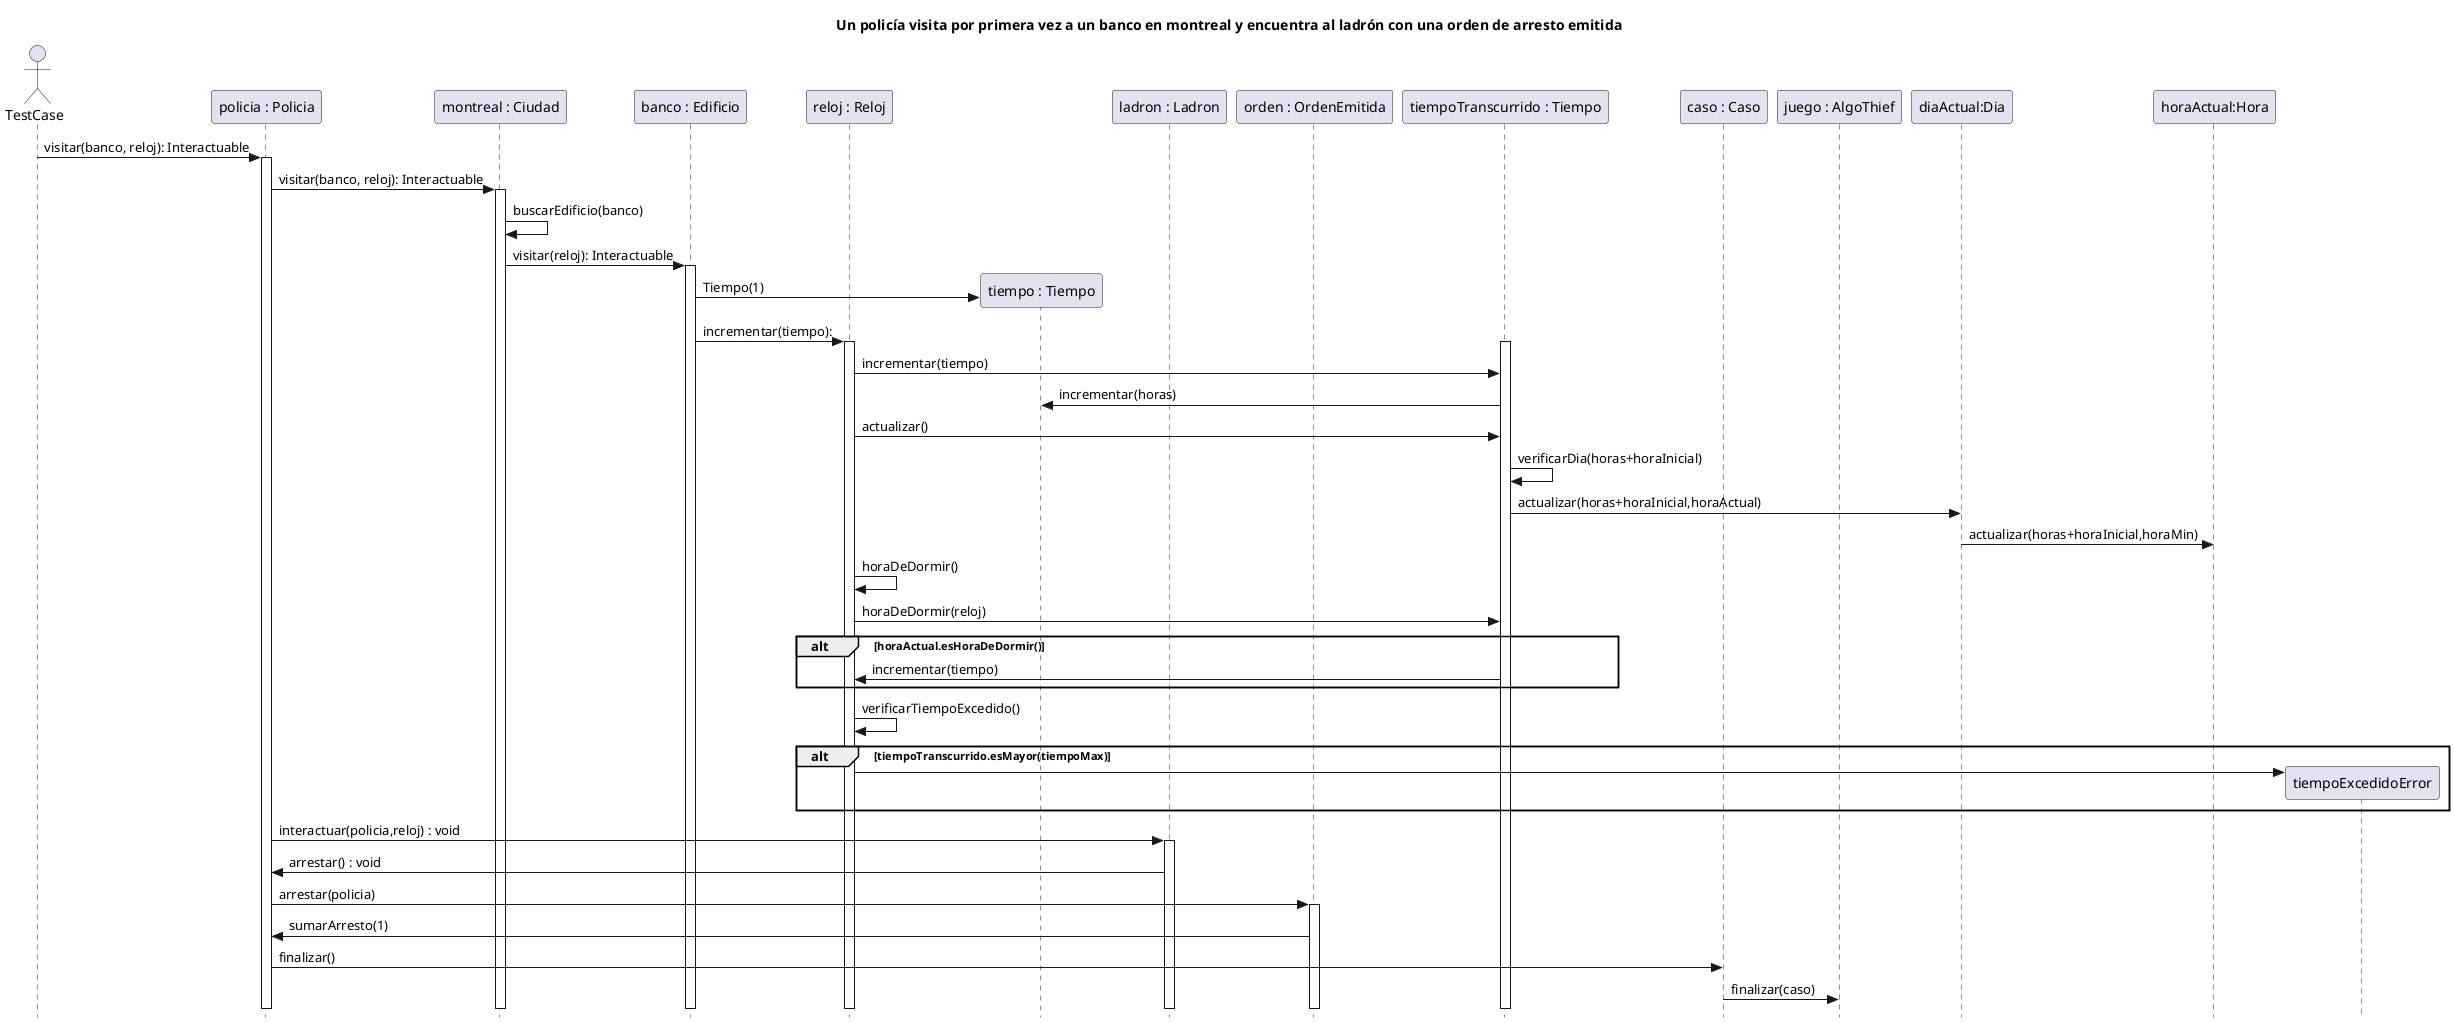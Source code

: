 @startuml
skinparam style strictuml
title:  Un policía visita por primera vez a un banco en montreal y encuentra al ladrón con una orden de arresto emitida
actor TestCase

participant "policia : Policia" as policia
participant "montreal : Ciudad" as ciudad
participant "banco : Edificio" as banco
participant "reloj : Reloj" as reloj
participant "tiempo : Tiempo" as tiempo
participant "ladron : Ladron" as ladron
participant "orden : OrdenEmitida" as ordenArresto
participant "tiempoTranscurrido : Tiempo" as tiempoTranscurrido
participant "caso : Caso" as caso
participant "juego : AlgoThief" as juego
participant "diaActual:Dia" as dia
participant "horaActual:Hora" as hora
TestCase -> policia: visitar(banco, reloj): Interactuable
activate policia
policia -> ciudad: visitar(banco, reloj): Interactuable
activate ciudad
ciudad -> ciudad: buscarEdificio(banco)
ciudad -> banco: visitar(reloj): Interactuable
activate banco
banco -> tiempo ** : Tiempo(1)
banco -> reloj: incrementar(tiempo):
activate reloj
activate tiempoTranscurrido
reloj -> tiempoTranscurrido:incrementar(tiempo)
tiempoTranscurrido -> tiempo:incrementar(horas)
reloj -> tiempoTranscurrido:actualizar()
tiempoTranscurrido -> tiempoTranscurrido:verificarDia(horas+horaInicial)
tiempoTranscurrido -> dia:actualizar(horas+horaInicial,horaActual)
dia -> hora:actualizar(horas+horaInicial,horaMin)
reloj -> reloj:horaDeDormir()
reloj -> tiempoTranscurrido: horaDeDormir(reloj)
alt horaActual.esHoraDeDormir()
    tiempoTranscurrido -> reloj:incrementar(tiempo)
end
reloj -> reloj: verificarTiempoExcedido()
alt tiempoTranscurrido.esMayor(tiempoMax)
    reloj -> tiempoExcedidoError **
end
policia -> ladron : interactuar(policia,reloj) : void
activate ladron
ladron -> policia : arrestar() : void
policia -> ordenArresto : arrestar(policia)
activate ordenArresto
ordenArresto -> policia: sumarArresto(1)
policia -> caso:finalizar()
caso -> juego:finalizar(caso)

@enduml